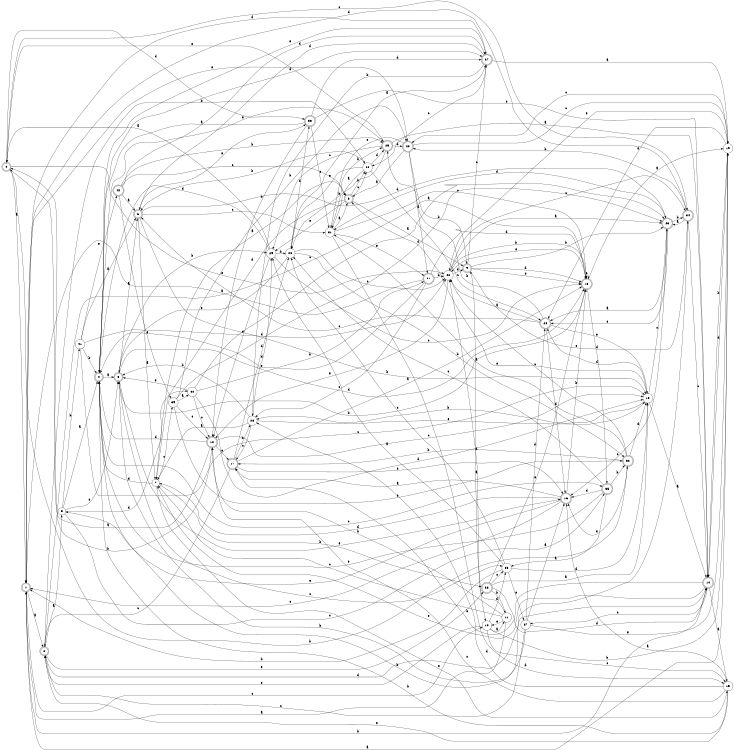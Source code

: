 digraph n35_7 {
__start0 [label="" shape="none"];

rankdir=LR;
size="8,5";

s0 [style="rounded,filled", color="black", fillcolor="white" shape="doublecircle", label="0"];
s1 [style="rounded,filled", color="black", fillcolor="white" shape="doublecircle", label="1"];
s2 [style="rounded,filled", color="black", fillcolor="white" shape="doublecircle", label="2"];
s3 [style="filled", color="black", fillcolor="white" shape="circle", label="3"];
s4 [style="rounded,filled", color="black", fillcolor="white" shape="doublecircle", label="4"];
s5 [style="rounded,filled", color="black", fillcolor="white" shape="doublecircle", label="5"];
s6 [style="rounded,filled", color="black", fillcolor="white" shape="doublecircle", label="6"];
s7 [style="filled", color="black", fillcolor="white" shape="circle", label="7"];
s8 [style="rounded,filled", color="black", fillcolor="white" shape="doublecircle", label="8"];
s9 [style="rounded,filled", color="black", fillcolor="white" shape="doublecircle", label="9"];
s10 [style="filled", color="black", fillcolor="white" shape="circle", label="10"];
s11 [style="filled", color="black", fillcolor="white" shape="circle", label="11"];
s12 [style="rounded,filled", color="black", fillcolor="white" shape="doublecircle", label="12"];
s13 [style="filled", color="black", fillcolor="white" shape="circle", label="13"];
s14 [style="rounded,filled", color="black", fillcolor="white" shape="doublecircle", label="14"];
s15 [style="filled", color="black", fillcolor="white" shape="circle", label="15"];
s16 [style="rounded,filled", color="black", fillcolor="white" shape="doublecircle", label="16"];
s17 [style="rounded,filled", color="black", fillcolor="white" shape="doublecircle", label="17"];
s18 [style="rounded,filled", color="black", fillcolor="white" shape="doublecircle", label="18"];
s19 [style="filled", color="black", fillcolor="white" shape="circle", label="19"];
s20 [style="rounded,filled", color="black", fillcolor="white" shape="doublecircle", label="20"];
s21 [style="rounded,filled", color="black", fillcolor="white" shape="doublecircle", label="21"];
s22 [style="filled", color="black", fillcolor="white" shape="circle", label="22"];
s23 [style="rounded,filled", color="black", fillcolor="white" shape="doublecircle", label="23"];
s24 [style="rounded,filled", color="black", fillcolor="white" shape="doublecircle", label="24"];
s25 [style="rounded,filled", color="black", fillcolor="white" shape="doublecircle", label="25"];
s26 [style="filled", color="black", fillcolor="white" shape="circle", label="26"];
s27 [style="rounded,filled", color="black", fillcolor="white" shape="doublecircle", label="27"];
s28 [style="filled", color="black", fillcolor="white" shape="circle", label="28"];
s29 [style="filled", color="black", fillcolor="white" shape="circle", label="29"];
s30 [style="filled", color="black", fillcolor="white" shape="circle", label="30"];
s31 [style="filled", color="black", fillcolor="white" shape="circle", label="31"];
s32 [style="rounded,filled", color="black", fillcolor="white" shape="doublecircle", label="32"];
s33 [style="rounded,filled", color="black", fillcolor="white" shape="doublecircle", label="33"];
s34 [style="rounded,filled", color="black", fillcolor="white" shape="doublecircle", label="34"];
s35 [style="rounded,filled", color="black", fillcolor="white" shape="doublecircle", label="35"];
s36 [style="filled", color="black", fillcolor="white" shape="circle", label="36"];
s37 [style="filled", color="black", fillcolor="white" shape="circle", label="37"];
s38 [style="rounded,filled", color="black", fillcolor="white" shape="doublecircle", label="38"];
s39 [style="filled", color="black", fillcolor="white" shape="circle", label="39"];
s40 [style="filled", color="black", fillcolor="white" shape="circle", label="40"];
s41 [style="filled", color="black", fillcolor="white" shape="circle", label="41"];
s42 [style="rounded,filled", color="black", fillcolor="white" shape="doublecircle", label="42"];
s0 -> s1 [label="a"];
s0 -> s32 [label="b"];
s0 -> s34 [label="c"];
s0 -> s33 [label="d"];
s0 -> s22 [label="e"];
s1 -> s2 [label="a"];
s1 -> s14 [label="b"];
s1 -> s10 [label="c"];
s1 -> s27 [label="d"];
s1 -> s20 [label="e"];
s2 -> s3 [label="a"];
s2 -> s30 [label="b"];
s2 -> s18 [label="c"];
s2 -> s34 [label="d"];
s2 -> s38 [label="e"];
s3 -> s4 [label="a"];
s3 -> s41 [label="b"];
s3 -> s35 [label="c"];
s3 -> s40 [label="d"];
s3 -> s5 [label="e"];
s4 -> s5 [label="a"];
s4 -> s14 [label="b"];
s4 -> s35 [label="c"];
s4 -> s27 [label="d"];
s4 -> s25 [label="e"];
s5 -> s6 [label="a"];
s5 -> s29 [label="b"];
s5 -> s36 [label="c"];
s5 -> s18 [label="d"];
s5 -> s16 [label="e"];
s6 -> s7 [label="a"];
s6 -> s13 [label="b"];
s6 -> s31 [label="c"];
s6 -> s23 [label="d"];
s6 -> s33 [label="e"];
s7 -> s8 [label="a"];
s7 -> s38 [label="b"];
s7 -> s39 [label="c"];
s7 -> s4 [label="d"];
s7 -> s15 [label="e"];
s8 -> s9 [label="a"];
s8 -> s30 [label="b"];
s8 -> s30 [label="c"];
s8 -> s7 [label="d"];
s8 -> s29 [label="e"];
s9 -> s10 [label="a"];
s9 -> s23 [label="b"];
s9 -> s27 [label="c"];
s9 -> s18 [label="d"];
s9 -> s18 [label="e"];
s10 -> s11 [label="a"];
s10 -> s19 [label="b"];
s10 -> s15 [label="c"];
s10 -> s36 [label="d"];
s10 -> s2 [label="e"];
s11 -> s1 [label="a"];
s11 -> s12 [label="b"];
s11 -> s7 [label="c"];
s11 -> s22 [label="d"];
s11 -> s10 [label="e"];
s12 -> s0 [label="a"];
s12 -> s0 [label="b"];
s12 -> s13 [label="c"];
s12 -> s4 [label="d"];
s12 -> s17 [label="e"];
s13 -> s14 [label="a"];
s13 -> s28 [label="b"];
s13 -> s23 [label="c"];
s13 -> s24 [label="d"];
s13 -> s8 [label="e"];
s14 -> s15 [label="a"];
s14 -> s17 [label="b"];
s14 -> s37 [label="c"];
s14 -> s19 [label="d"];
s14 -> s7 [label="e"];
s15 -> s16 [label="a"];
s15 -> s4 [label="b"];
s15 -> s12 [label="c"];
s15 -> s28 [label="d"];
s15 -> s2 [label="e"];
s16 -> s17 [label="a"];
s16 -> s18 [label="b"];
s16 -> s1 [label="c"];
s16 -> s7 [label="d"];
s16 -> s3 [label="e"];
s17 -> s18 [label="a"];
s17 -> s28 [label="b"];
s17 -> s2 [label="c"];
s17 -> s26 [label="d"];
s17 -> s16 [label="e"];
s18 -> s19 [label="a"];
s18 -> s5 [label="b"];
s18 -> s18 [label="c"];
s18 -> s35 [label="d"];
s18 -> s22 [label="e"];
s19 -> s1 [label="a"];
s19 -> s14 [label="b"];
s19 -> s20 [label="c"];
s19 -> s24 [label="d"];
s19 -> s22 [label="e"];
s20 -> s8 [label="a"];
s20 -> s9 [label="b"];
s20 -> s19 [label="c"];
s20 -> s21 [label="d"];
s20 -> s31 [label="e"];
s21 -> s1 [label="a"];
s21 -> s22 [label="b"];
s21 -> s28 [label="c"];
s21 -> s18 [label="d"];
s21 -> s4 [label="e"];
s22 -> s23 [label="a"];
s22 -> s18 [label="b"];
s22 -> s34 [label="c"];
s22 -> s9 [label="d"];
s22 -> s12 [label="e"];
s23 -> s24 [label="a"];
s23 -> s34 [label="b"];
s23 -> s16 [label="c"];
s23 -> s31 [label="d"];
s23 -> s24 [label="e"];
s24 -> s22 [label="a"];
s24 -> s25 [label="b"];
s24 -> s6 [label="c"];
s24 -> s16 [label="d"];
s24 -> s13 [label="e"];
s25 -> s14 [label="a"];
s25 -> s26 [label="b"];
s25 -> s29 [label="c"];
s25 -> s20 [label="d"];
s25 -> s0 [label="e"];
s26 -> s27 [label="a"];
s26 -> s32 [label="b"];
s26 -> s22 [label="c"];
s26 -> s33 [label="d"];
s26 -> s5 [label="e"];
s27 -> s19 [label="a"];
s27 -> s28 [label="b"];
s27 -> s30 [label="c"];
s27 -> s6 [label="d"];
s27 -> s4 [label="e"];
s28 -> s7 [label="a"];
s28 -> s5 [label="b"];
s28 -> s17 [label="c"];
s28 -> s29 [label="d"];
s28 -> s13 [label="e"];
s29 -> s0 [label="a"];
s29 -> s26 [label="b"];
s29 -> s18 [label="c"];
s29 -> s4 [label="d"];
s29 -> s12 [label="e"];
s30 -> s31 [label="a"];
s30 -> s6 [label="b"];
s30 -> s24 [label="c"];
s30 -> s25 [label="d"];
s30 -> s26 [label="e"];
s31 -> s8 [label="a"];
s31 -> s25 [label="b"];
s31 -> s18 [label="c"];
s31 -> s15 [label="d"];
s31 -> s21 [label="e"];
s32 -> s31 [label="a"];
s32 -> s17 [label="b"];
s32 -> s22 [label="c"];
s32 -> s13 [label="d"];
s32 -> s16 [label="e"];
s33 -> s4 [label="a"];
s33 -> s12 [label="b"];
s33 -> s31 [label="c"];
s33 -> s27 [label="d"];
s33 -> s14 [label="e"];
s34 -> s23 [label="a"];
s34 -> s20 [label="b"];
s34 -> s14 [label="c"];
s34 -> s1 [label="d"];
s34 -> s9 [label="e"];
s35 -> s36 [label="a"];
s35 -> s32 [label="b"];
s35 -> s26 [label="c"];
s35 -> s16 [label="d"];
s35 -> s4 [label="e"];
s36 -> s29 [label="a"];
s36 -> s1 [label="b"];
s36 -> s26 [label="c"];
s36 -> s13 [label="d"];
s36 -> s37 [label="e"];
s37 -> s16 [label="a"];
s37 -> s5 [label="b"];
s37 -> s2 [label="c"];
s37 -> s24 [label="d"];
s37 -> s19 [label="e"];
s38 -> s13 [label="a"];
s38 -> s11 [label="b"];
s38 -> s36 [label="c"];
s38 -> s14 [label="d"];
s38 -> s18 [label="e"];
s39 -> s40 [label="a"];
s39 -> s20 [label="b"];
s39 -> s12 [label="c"];
s39 -> s23 [label="d"];
s39 -> s32 [label="e"];
s40 -> s23 [label="a"];
s40 -> s21 [label="b"];
s40 -> s12 [label="c"];
s40 -> s13 [label="d"];
s40 -> s5 [label="e"];
s41 -> s6 [label="a"];
s41 -> s4 [label="b"];
s41 -> s13 [label="c"];
s41 -> s22 [label="d"];
s41 -> s42 [label="e"];
s42 -> s6 [label="a"];
s42 -> s25 [label="b"];
s42 -> s8 [label="c"];
s42 -> s27 [label="d"];
s42 -> s39 [label="e"];

}